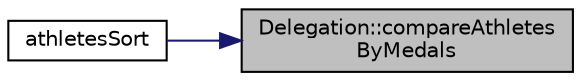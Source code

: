 digraph "Delegation::compareAthletesByMedals"
{
 // LATEX_PDF_SIZE
  edge [fontname="Helvetica",fontsize="10",labelfontname="Helvetica",labelfontsize="10"];
  node [fontname="Helvetica",fontsize="10",shape=record];
  rankdir="RL";
  Node1 [label="Delegation::compareAthletes\lByMedals",height=0.2,width=0.4,color="black", fillcolor="grey75", style="filled", fontcolor="black",tooltip=" "];
  Node1 -> Node2 [dir="back",color="midnightblue",fontsize="10",style="solid",fontname="Helvetica"];
  Node2 [label="athletesSort",height=0.2,width=0.4,color="black", fillcolor="white", style="filled",URL="$_delegation_8cpp.html#a17865408429cd7b2de50a4b32fd74f74",tooltip=" "];
}
